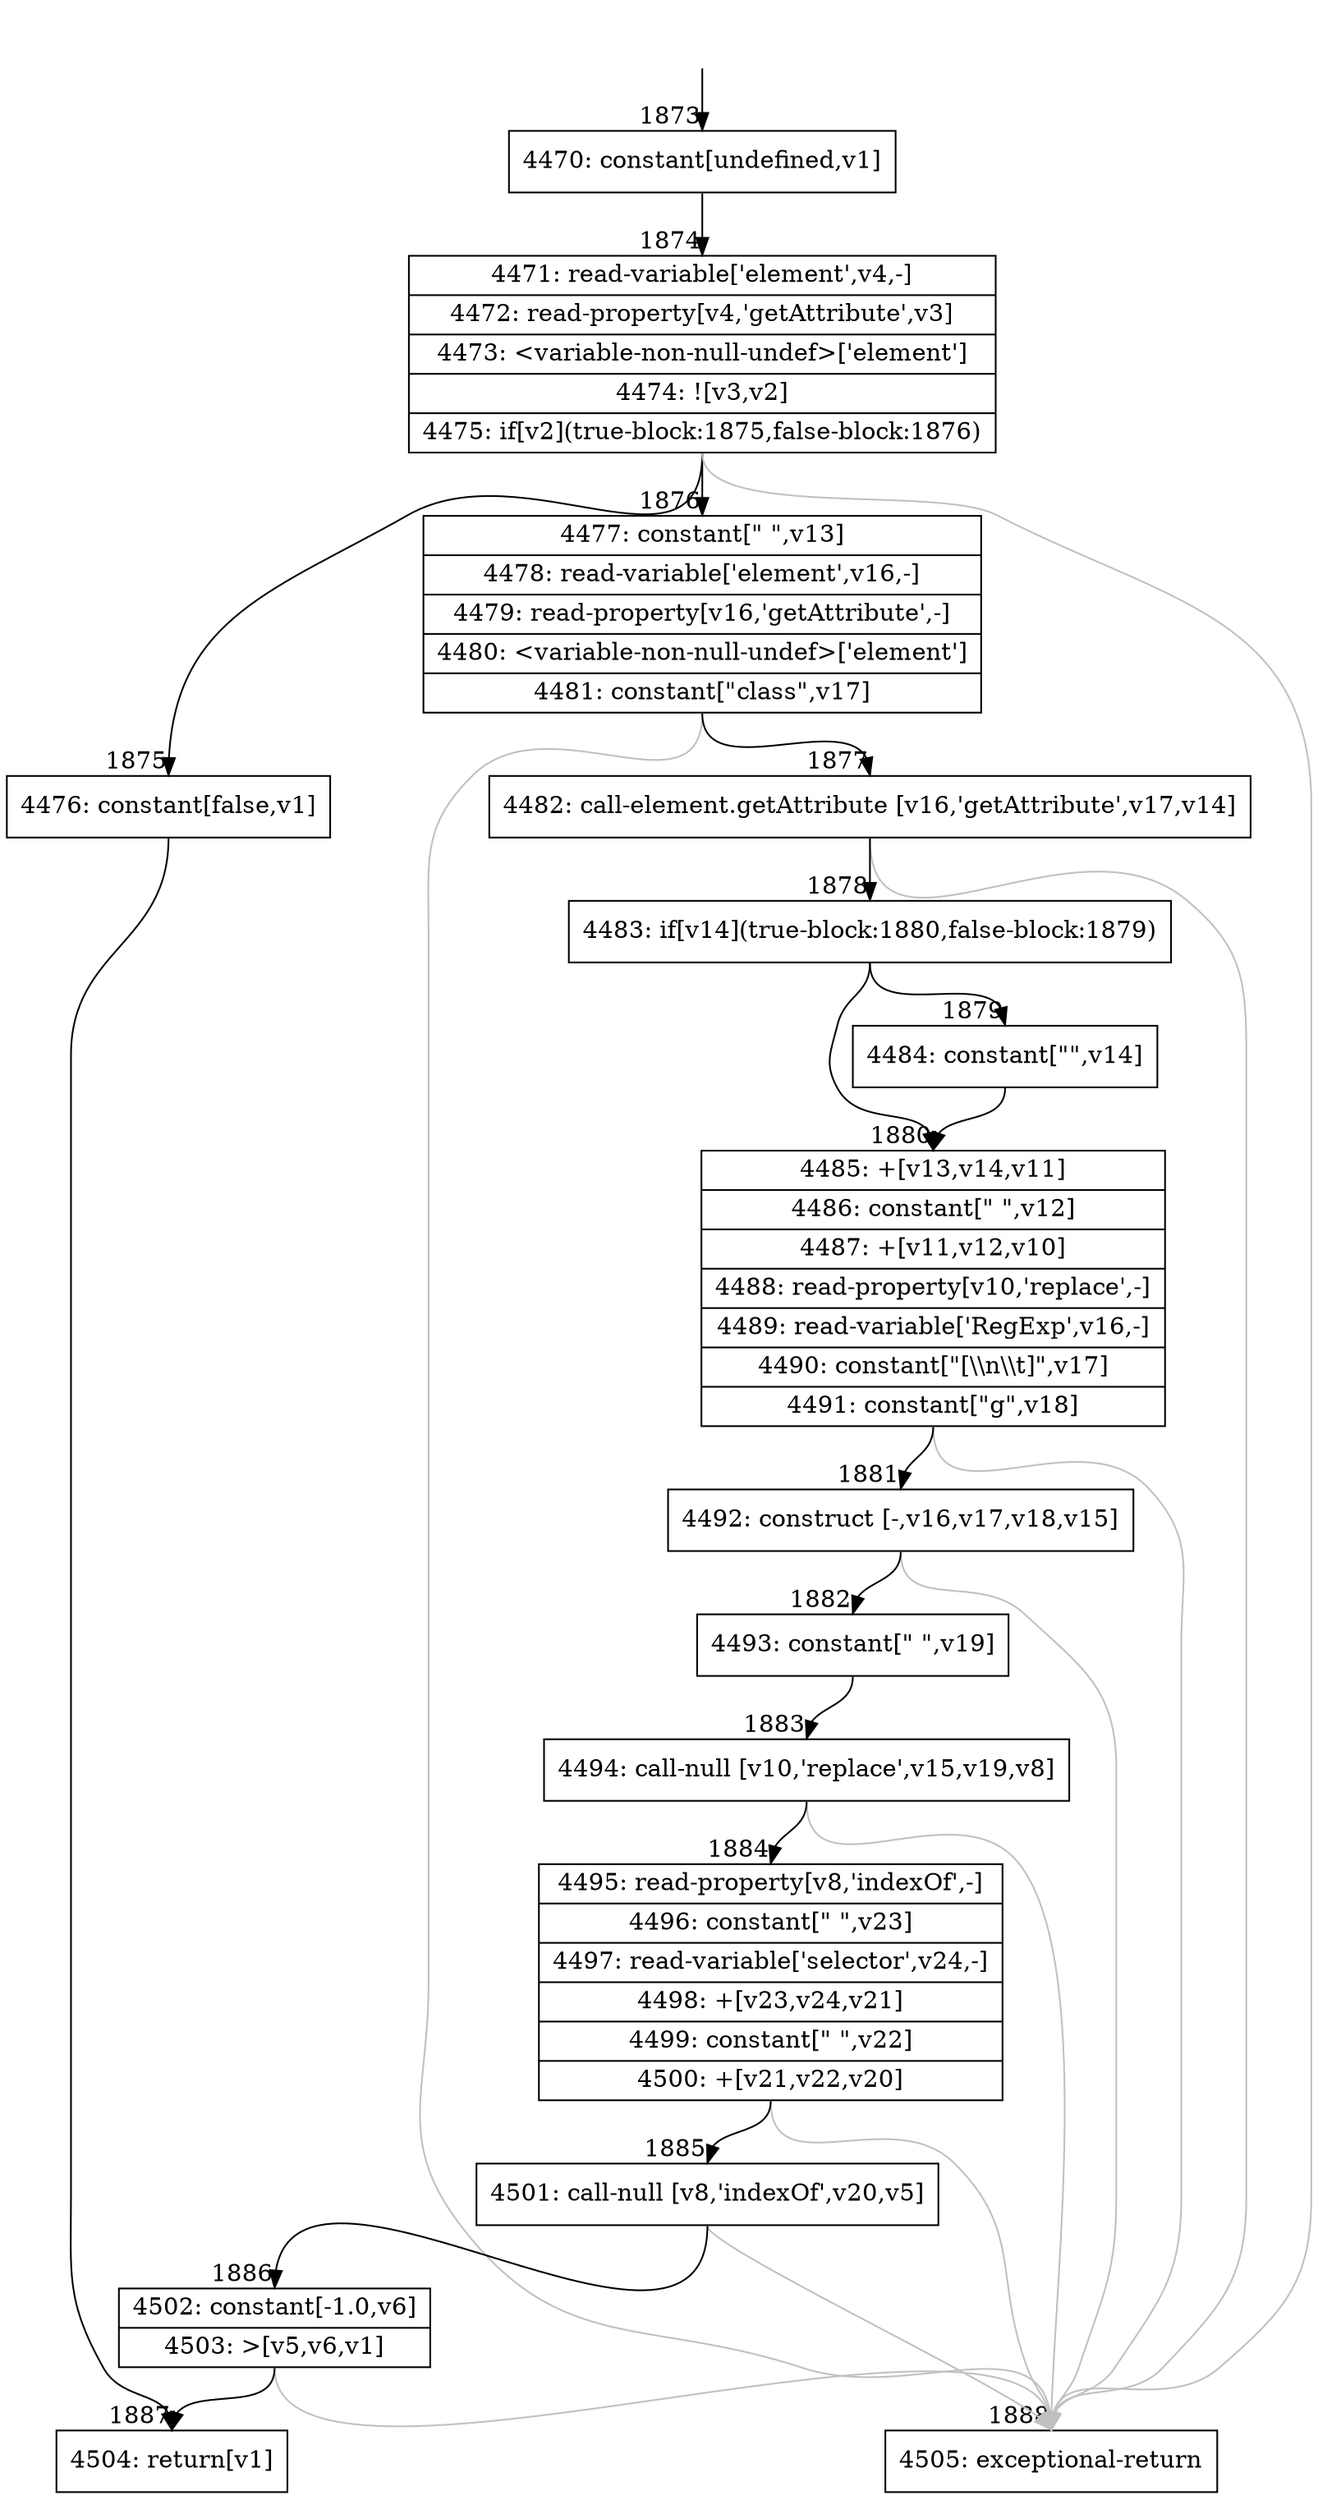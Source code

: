 digraph {
rankdir="TD"
BB_entry139[shape=none,label=""];
BB_entry139 -> BB1873 [tailport=s, headport=n, headlabel="    1873"]
BB1873 [shape=record label="{4470: constant[undefined,v1]}" ] 
BB1873 -> BB1874 [tailport=s, headport=n, headlabel="      1874"]
BB1874 [shape=record label="{4471: read-variable['element',v4,-]|4472: read-property[v4,'getAttribute',v3]|4473: \<variable-non-null-undef\>['element']|4474: ![v3,v2]|4475: if[v2](true-block:1875,false-block:1876)}" ] 
BB1874 -> BB1875 [tailport=s, headport=n, headlabel="      1875"]
BB1874 -> BB1876 [tailport=s, headport=n, headlabel="      1876"]
BB1874 -> BB1888 [tailport=s, headport=n, color=gray, headlabel="      1888"]
BB1875 [shape=record label="{4476: constant[false,v1]}" ] 
BB1875 -> BB1887 [tailport=s, headport=n, headlabel="      1887"]
BB1876 [shape=record label="{4477: constant[\" \",v13]|4478: read-variable['element',v16,-]|4479: read-property[v16,'getAttribute',-]|4480: \<variable-non-null-undef\>['element']|4481: constant[\"class\",v17]}" ] 
BB1876 -> BB1877 [tailport=s, headport=n, headlabel="      1877"]
BB1876 -> BB1888 [tailport=s, headport=n, color=gray]
BB1877 [shape=record label="{4482: call-element.getAttribute [v16,'getAttribute',v17,v14]}" ] 
BB1877 -> BB1878 [tailport=s, headport=n, headlabel="      1878"]
BB1877 -> BB1888 [tailport=s, headport=n, color=gray]
BB1878 [shape=record label="{4483: if[v14](true-block:1880,false-block:1879)}" ] 
BB1878 -> BB1880 [tailport=s, headport=n, headlabel="      1880"]
BB1878 -> BB1879 [tailport=s, headport=n, headlabel="      1879"]
BB1879 [shape=record label="{4484: constant[\"\",v14]}" ] 
BB1879 -> BB1880 [tailport=s, headport=n]
BB1880 [shape=record label="{4485: +[v13,v14,v11]|4486: constant[\" \",v12]|4487: +[v11,v12,v10]|4488: read-property[v10,'replace',-]|4489: read-variable['RegExp',v16,-]|4490: constant[\"[\\\\n\\\\t]\",v17]|4491: constant[\"g\",v18]}" ] 
BB1880 -> BB1881 [tailport=s, headport=n, headlabel="      1881"]
BB1880 -> BB1888 [tailport=s, headport=n, color=gray]
BB1881 [shape=record label="{4492: construct [-,v16,v17,v18,v15]}" ] 
BB1881 -> BB1882 [tailport=s, headport=n, headlabel="      1882"]
BB1881 -> BB1888 [tailport=s, headport=n, color=gray]
BB1882 [shape=record label="{4493: constant[\" \",v19]}" ] 
BB1882 -> BB1883 [tailport=s, headport=n, headlabel="      1883"]
BB1883 [shape=record label="{4494: call-null [v10,'replace',v15,v19,v8]}" ] 
BB1883 -> BB1884 [tailport=s, headport=n, headlabel="      1884"]
BB1883 -> BB1888 [tailport=s, headport=n, color=gray]
BB1884 [shape=record label="{4495: read-property[v8,'indexOf',-]|4496: constant[\" \",v23]|4497: read-variable['selector',v24,-]|4498: +[v23,v24,v21]|4499: constant[\" \",v22]|4500: +[v21,v22,v20]}" ] 
BB1884 -> BB1885 [tailport=s, headport=n, headlabel="      1885"]
BB1884 -> BB1888 [tailport=s, headport=n, color=gray]
BB1885 [shape=record label="{4501: call-null [v8,'indexOf',v20,v5]}" ] 
BB1885 -> BB1886 [tailport=s, headport=n, headlabel="      1886"]
BB1885 -> BB1888 [tailport=s, headport=n, color=gray]
BB1886 [shape=record label="{4502: constant[-1.0,v6]|4503: \>[v5,v6,v1]}" ] 
BB1886 -> BB1887 [tailport=s, headport=n]
BB1886 -> BB1888 [tailport=s, headport=n, color=gray]
BB1887 [shape=record label="{4504: return[v1]}" ] 
BB1888 [shape=record label="{4505: exceptional-return}" ] 
//#$~ 2879
}
